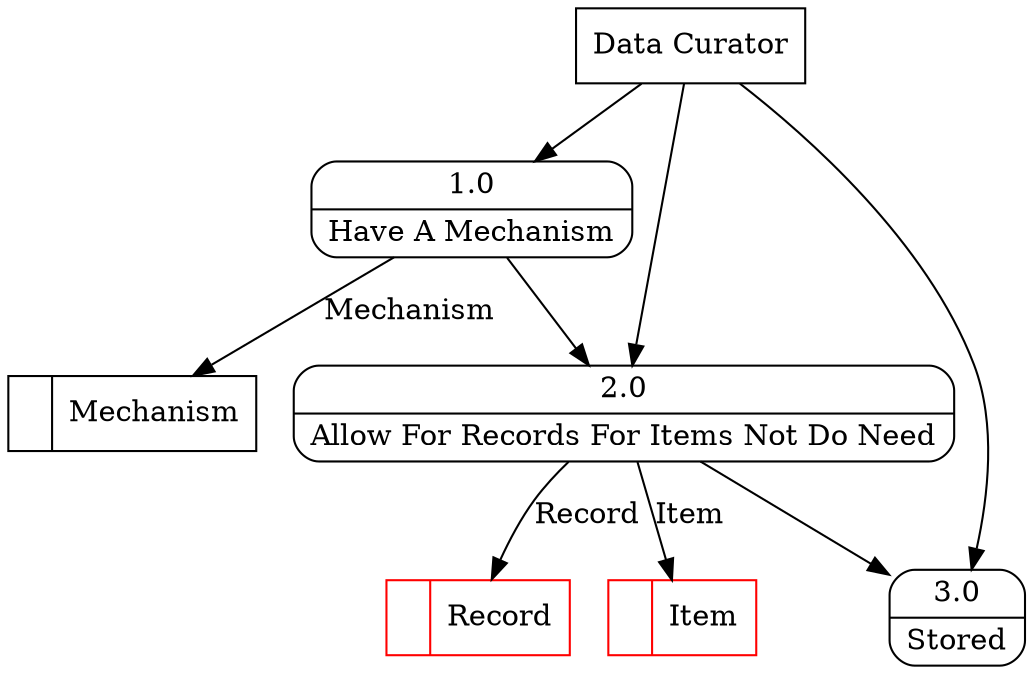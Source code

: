digraph dfd2{ 
node[shape=record]
200 [label="<f0>  |<f1> Record " color=red];
201 [label="<f0>  |<f1> Item " color=red];
202 [label="<f0>  |<f1> Mechanism " ];
203 [label="Data Curator" shape=box];
204 [label="{<f0> 1.0|<f1> Have A Mechanism }" shape=Mrecord];
205 [label="{<f0> 2.0|<f1> Allow For Records For Items Not Do Need }" shape=Mrecord];
206 [label="{<f0> 3.0|<f1> Stored }" shape=Mrecord];
203 -> 204
203 -> 205
203 -> 206
204 -> 205
204 -> 202 [label="Mechanism"]
205 -> 206
205 -> 200 [label="Record"]
205 -> 201 [label="Item"]
}